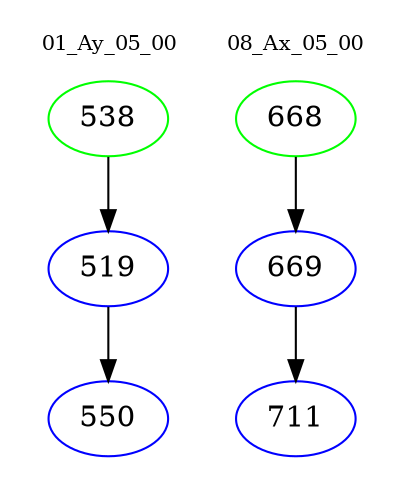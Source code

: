 digraph{
subgraph cluster_0 {
color = white
label = "01_Ay_05_00";
fontsize=10;
T0_538 [label="538", color="green"]
T0_538 -> T0_519 [color="black"]
T0_519 [label="519", color="blue"]
T0_519 -> T0_550 [color="black"]
T0_550 [label="550", color="blue"]
}
subgraph cluster_1 {
color = white
label = "08_Ax_05_00";
fontsize=10;
T1_668 [label="668", color="green"]
T1_668 -> T1_669 [color="black"]
T1_669 [label="669", color="blue"]
T1_669 -> T1_711 [color="black"]
T1_711 [label="711", color="blue"]
}
}
